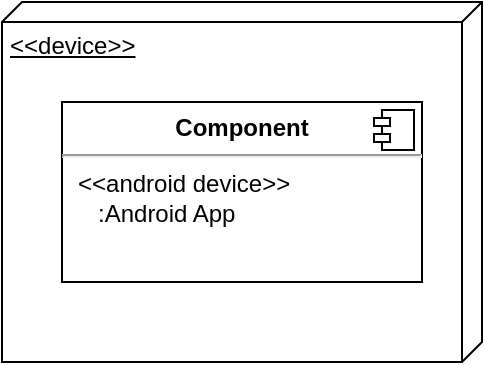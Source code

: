 <mxfile version="18.0.6" type="device"><diagram id="-3_-pPQia1IYP39LhflB" name="Page-1"><mxGraphModel dx="1030" dy="613" grid="1" gridSize="10" guides="1" tooltips="1" connect="1" arrows="1" fold="1" page="1" pageScale="1" pageWidth="850" pageHeight="1100" math="0" shadow="0"><root><mxCell id="0"/><mxCell id="1" parent="0"/><mxCell id="_z1DOxdYLdac_8tUPXwj-1" value="&amp;lt;&amp;lt;device&amp;gt;&amp;gt;" style="verticalAlign=top;align=left;spacingTop=8;spacingLeft=2;spacingRight=12;shape=cube;size=10;direction=south;fontStyle=4;html=1;" vertex="1" parent="1"><mxGeometry x="305" y="760" width="240" height="180" as="geometry"/></mxCell><mxCell id="_z1DOxdYLdac_8tUPXwj-2" value="&lt;p style=&quot;margin:0px;margin-top:6px;text-align:center;&quot;&gt;&lt;b&gt;Component&lt;/b&gt;&lt;/p&gt;&lt;hr&gt;&lt;p style=&quot;margin:0px;margin-left:8px;&quot;&gt;&amp;lt;&amp;lt;android device&amp;gt;&amp;gt;&lt;/p&gt;&lt;p style=&quot;margin:0px;margin-left:8px;&quot;&gt;&amp;nbsp;&amp;nbsp; :Android App&lt;br&gt;&lt;/p&gt;" style="align=left;overflow=fill;html=1;dropTarget=0;" vertex="1" parent="1"><mxGeometry x="335" y="810" width="180" height="90" as="geometry"/></mxCell><mxCell id="_z1DOxdYLdac_8tUPXwj-3" value="" style="shape=component;jettyWidth=8;jettyHeight=4;" vertex="1" parent="_z1DOxdYLdac_8tUPXwj-2"><mxGeometry x="1" width="20" height="20" relative="1" as="geometry"><mxPoint x="-24" y="4" as="offset"/></mxGeometry></mxCell></root></mxGraphModel></diagram></mxfile>